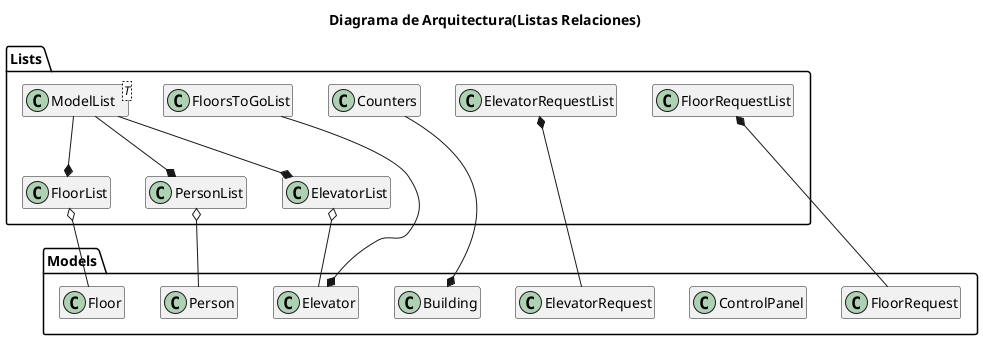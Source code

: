 @startuml Diagrama_de_Arquitectura

title Diagrama de Arquitectura(Listas Relaciones)

skinparam {
    NoteBackgroundColor #whiteSmoke
}

hide empty members

package Lists {
    class Counters {
    }

    class ElevatorList {
    }

    class ElevatorRequestList {
    }

    class FloorList {
    }

    class FloorRequestList {
    }

    class FloorsToGoList {
    }

    class ModelList<T> {
    }

    class PersonList {
    }
}

package Models {
    class Building {
    }

    class ControlPanel {
    }

    class Elevator {
    }

    class ElevatorRequest {
    }

    class Person {
    }

    class Floor {
    }

    class FloorRequest {
    }

}

FloorList o-down- Floor
FloorList *-up- ModelList
ElevatorList o-down- Elevator
ElevatorList *-up- ModelList
Elevator *-- FloorsToGoList
FloorRequestList *-- FloorRequest
ElevatorRequestList *-- ElevatorRequest
PersonList o-- Person
PersonList *-up- ModelList
Building *-up- Counters

@enduml